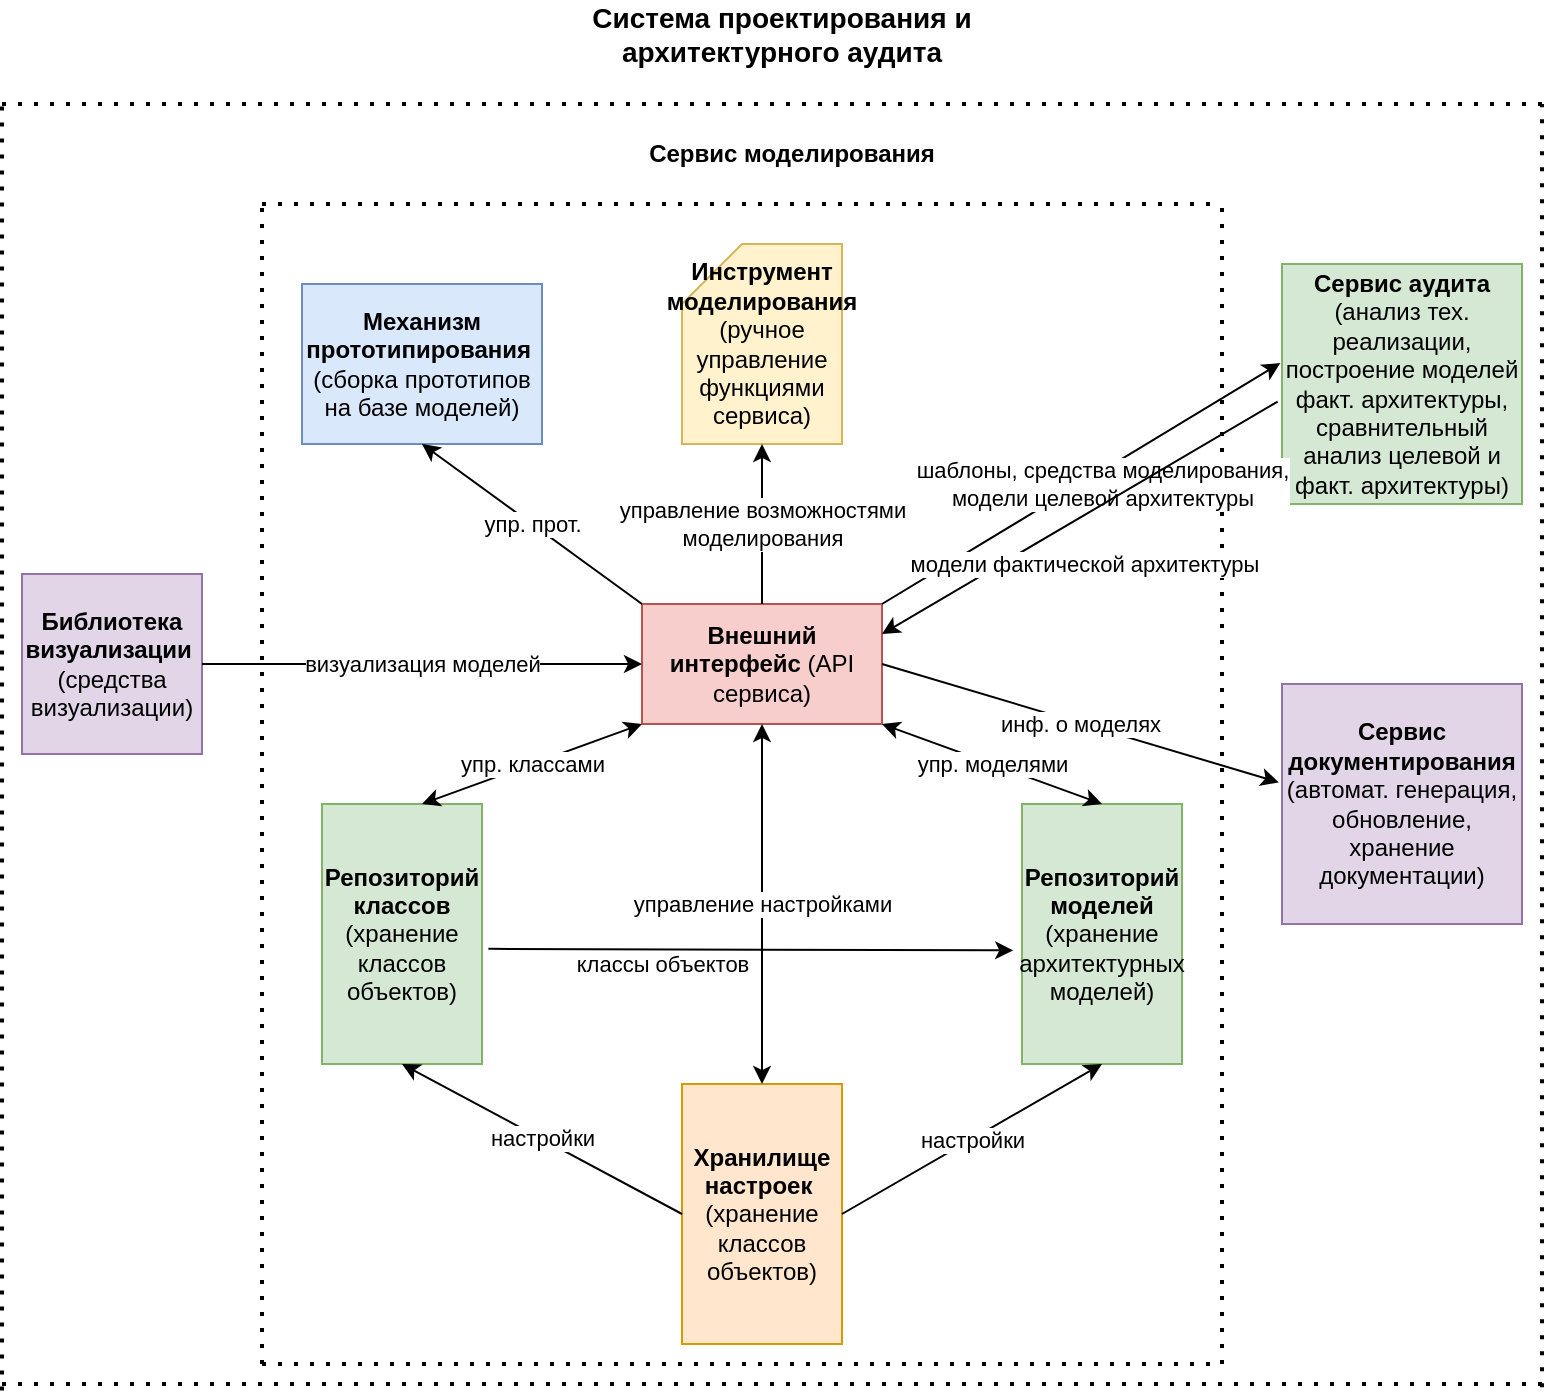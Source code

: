 <mxfile version="18.0.1" type="device"><diagram id="EYUUBOfBDUrhXrOsJQwM" name="Страница 1"><mxGraphModel dx="1038" dy="649" grid="1" gridSize="10" guides="1" tooltips="1" connect="1" arrows="1" fold="1" page="1" pageScale="1" pageWidth="827" pageHeight="1169" math="0" shadow="0"><root><mxCell id="0"/><mxCell id="1" parent="0"/><mxCell id="iv-l7z17jlfXZIXKd7sK-1" value="&lt;b&gt;Репозиторий классов &lt;/b&gt;(хранение классов объектов)" style="rounded=0;whiteSpace=wrap;html=1;fillColor=#d5e8d4;strokeColor=#82b366;" vertex="1" parent="1"><mxGeometry x="190" y="490" width="80" height="130" as="geometry"/></mxCell><mxCell id="iv-l7z17jlfXZIXKd7sK-2" value="&lt;b&gt;Репозиторий моделей &lt;/b&gt;(хранение архитектурных моделей)" style="rounded=0;whiteSpace=wrap;html=1;fillColor=#d5e8d4;strokeColor=#82b366;" vertex="1" parent="1"><mxGeometry x="540" y="490" width="80" height="130" as="geometry"/></mxCell><mxCell id="iv-l7z17jlfXZIXKd7sK-3" value="&lt;b&gt;Внешний интерфейс&lt;/b&gt; (API сервиса)" style="rounded=0;whiteSpace=wrap;html=1;fillColor=#f8cecc;strokeColor=#b85450;" vertex="1" parent="1"><mxGeometry x="350" y="390" width="120" height="60" as="geometry"/></mxCell><mxCell id="iv-l7z17jlfXZIXKd7sK-4" value="&lt;b&gt;Хранилище настроек&amp;nbsp;&lt;br&gt;&lt;/b&gt;(хранение классов объектов)" style="rounded=0;whiteSpace=wrap;html=1;fillColor=#ffe6cc;strokeColor=#d79b00;" vertex="1" parent="1"><mxGeometry x="370" y="630" width="80" height="130" as="geometry"/></mxCell><mxCell id="iv-l7z17jlfXZIXKd7sK-5" value="&lt;b&gt;Инструмент моделирования&lt;/b&gt; (ручное управление функциями сервиса)" style="shape=card;whiteSpace=wrap;html=1;fillColor=#fff2cc;strokeColor=#d6b656;" vertex="1" parent="1"><mxGeometry x="370" y="210" width="80" height="100" as="geometry"/></mxCell><mxCell id="iv-l7z17jlfXZIXKd7sK-6" value="управление возможностями&lt;br&gt;моделирования" style="endArrow=classic;html=1;rounded=0;entryX=0.5;entryY=1;entryDx=0;entryDy=0;entryPerimeter=0;exitX=0.5;exitY=0;exitDx=0;exitDy=0;" edge="1" parent="1" source="iv-l7z17jlfXZIXKd7sK-3" target="iv-l7z17jlfXZIXKd7sK-5"><mxGeometry width="50" height="50" relative="1" as="geometry"><mxPoint x="340" y="680" as="sourcePoint"/><mxPoint x="340" y="570" as="targetPoint"/></mxGeometry></mxCell><mxCell id="iv-l7z17jlfXZIXKd7sK-7" value="управление настройками" style="endArrow=classic;startArrow=classic;html=1;rounded=0;entryX=0.5;entryY=1;entryDx=0;entryDy=0;exitX=0.5;exitY=0;exitDx=0;exitDy=0;" edge="1" parent="1" source="iv-l7z17jlfXZIXKd7sK-4" target="iv-l7z17jlfXZIXKd7sK-3"><mxGeometry width="50" height="50" relative="1" as="geometry"><mxPoint x="330" y="560" as="sourcePoint"/><mxPoint x="380" y="510" as="targetPoint"/></mxGeometry></mxCell><mxCell id="iv-l7z17jlfXZIXKd7sK-8" value="упр. классами" style="endArrow=classic;startArrow=classic;html=1;rounded=0;entryX=0;entryY=1;entryDx=0;entryDy=0;" edge="1" parent="1" target="iv-l7z17jlfXZIXKd7sK-3"><mxGeometry width="50" height="50" relative="1" as="geometry"><mxPoint x="240" y="490" as="sourcePoint"/><mxPoint x="290" y="430" as="targetPoint"/></mxGeometry></mxCell><mxCell id="iv-l7z17jlfXZIXKd7sK-9" value="упр. моделями" style="endArrow=classic;startArrow=classic;html=1;rounded=0;entryX=1;entryY=1;entryDx=0;entryDy=0;exitX=0.5;exitY=0;exitDx=0;exitDy=0;" edge="1" parent="1" source="iv-l7z17jlfXZIXKd7sK-2" target="iv-l7z17jlfXZIXKd7sK-3"><mxGeometry width="50" height="50" relative="1" as="geometry"><mxPoint x="570" y="460" as="sourcePoint"/><mxPoint x="620" y="410" as="targetPoint"/></mxGeometry></mxCell><mxCell id="iv-l7z17jlfXZIXKd7sK-10" value="настройки" style="endArrow=classic;html=1;rounded=0;exitX=0;exitY=0.5;exitDx=0;exitDy=0;entryX=0.5;entryY=1;entryDx=0;entryDy=0;" edge="1" parent="1" source="iv-l7z17jlfXZIXKd7sK-4" target="iv-l7z17jlfXZIXKd7sK-1"><mxGeometry width="50" height="50" relative="1" as="geometry"><mxPoint x="240" y="710" as="sourcePoint"/><mxPoint x="290" y="660" as="targetPoint"/></mxGeometry></mxCell><mxCell id="iv-l7z17jlfXZIXKd7sK-11" value="настройки" style="endArrow=classic;html=1;rounded=0;exitX=1;exitY=0.5;exitDx=0;exitDy=0;entryX=0.5;entryY=1;entryDx=0;entryDy=0;" edge="1" parent="1" source="iv-l7z17jlfXZIXKd7sK-4" target="iv-l7z17jlfXZIXKd7sK-2"><mxGeometry width="50" height="50" relative="1" as="geometry"><mxPoint x="480" y="700" as="sourcePoint"/><mxPoint x="530" y="650" as="targetPoint"/></mxGeometry></mxCell><mxCell id="iv-l7z17jlfXZIXKd7sK-12" value="" style="endArrow=none;dashed=1;html=1;dashPattern=1 3;strokeWidth=2;rounded=0;" edge="1" parent="1"><mxGeometry width="50" height="50" relative="1" as="geometry"><mxPoint x="160" y="190" as="sourcePoint"/><mxPoint x="640" y="190" as="targetPoint"/></mxGeometry></mxCell><mxCell id="iv-l7z17jlfXZIXKd7sK-13" value="" style="endArrow=none;dashed=1;html=1;dashPattern=1 3;strokeWidth=2;rounded=0;" edge="1" parent="1"><mxGeometry width="50" height="50" relative="1" as="geometry"><mxPoint x="160" y="770" as="sourcePoint"/><mxPoint x="160" y="190" as="targetPoint"/></mxGeometry></mxCell><mxCell id="iv-l7z17jlfXZIXKd7sK-14" value="" style="endArrow=none;dashed=1;html=1;dashPattern=1 3;strokeWidth=2;rounded=0;" edge="1" parent="1"><mxGeometry width="50" height="50" relative="1" as="geometry"><mxPoint x="160" y="770" as="sourcePoint"/><mxPoint x="640" y="770" as="targetPoint"/></mxGeometry></mxCell><mxCell id="iv-l7z17jlfXZIXKd7sK-15" value="" style="endArrow=none;dashed=1;html=1;dashPattern=1 3;strokeWidth=2;rounded=0;" edge="1" parent="1"><mxGeometry width="50" height="50" relative="1" as="geometry"><mxPoint x="640" y="770" as="sourcePoint"/><mxPoint x="640" y="190" as="targetPoint"/></mxGeometry></mxCell><mxCell id="iv-l7z17jlfXZIXKd7sK-16" value="&lt;b&gt;Сервис моделирования&lt;/b&gt;" style="text;html=1;strokeColor=none;fillColor=none;align=center;verticalAlign=middle;whiteSpace=wrap;rounded=0;" vertex="1" parent="1"><mxGeometry x="320" y="150" width="210" height="30" as="geometry"/></mxCell><mxCell id="iv-l7z17jlfXZIXKd7sK-18" value="&lt;b&gt;Библиотека визуализации&lt;/b&gt;&amp;nbsp;&lt;br&gt;(средства визуализации)" style="whiteSpace=wrap;html=1;aspect=fixed;fillColor=#e1d5e7;strokeColor=#9673a6;" vertex="1" parent="1"><mxGeometry x="40" y="375" width="90" height="90" as="geometry"/></mxCell><mxCell id="iv-l7z17jlfXZIXKd7sK-19" value="визуализация моделей" style="endArrow=classic;html=1;rounded=0;exitX=1;exitY=0.5;exitDx=0;exitDy=0;entryX=0;entryY=0.5;entryDx=0;entryDy=0;" edge="1" parent="1" source="iv-l7z17jlfXZIXKd7sK-18" target="iv-l7z17jlfXZIXKd7sK-3"><mxGeometry width="50" height="50" relative="1" as="geometry"><mxPoint x="210" y="420" as="sourcePoint"/><mxPoint x="260" y="370" as="targetPoint"/></mxGeometry></mxCell><mxCell id="iv-l7z17jlfXZIXKd7sK-21" value="&lt;b&gt;Сервис аудита&lt;/b&gt; (анализ тех. реализации, построение моделей факт. архитектуры, сравнительный анализ целевой и факт. архитектуры)" style="whiteSpace=wrap;html=1;aspect=fixed;fillColor=#d5e8d4;strokeColor=#82b366;" vertex="1" parent="1"><mxGeometry x="670" y="220" width="120" height="120" as="geometry"/></mxCell><mxCell id="iv-l7z17jlfXZIXKd7sK-22" value="шаблоны, средства моделирования,&lt;br&gt;модели целевой архитектуры" style="endArrow=classic;html=1;exitX=1;exitY=0;exitDx=0;exitDy=0;entryX=-0.007;entryY=0.413;entryDx=0;entryDy=0;entryPerimeter=0;" edge="1" parent="1" source="iv-l7z17jlfXZIXKd7sK-3" target="iv-l7z17jlfXZIXKd7sK-21"><mxGeometry x="0.076" y="-6" width="50" height="50" relative="1" as="geometry"><mxPoint x="-97.84" y="621.64" as="sourcePoint"/><mxPoint x="110" y="620" as="targetPoint"/><mxPoint as="offset"/></mxGeometry></mxCell><mxCell id="iv-l7z17jlfXZIXKd7sK-23" value="&lt;b&gt;Сервис документирования&lt;/b&gt;&lt;br&gt;(автомат. генерация, обновление, хранение документации)" style="whiteSpace=wrap;html=1;aspect=fixed;fillColor=#e1d5e7;strokeColor=#9673a6;" vertex="1" parent="1"><mxGeometry x="670" y="430" width="120" height="120" as="geometry"/></mxCell><mxCell id="iv-l7z17jlfXZIXKd7sK-24" value="модели фактической архитектуры" style="endArrow=classic;html=1;rounded=0;exitX=-0.018;exitY=0.573;exitDx=0;exitDy=0;entryX=1;entryY=0.25;entryDx=0;entryDy=0;exitPerimeter=0;" edge="1" parent="1" source="iv-l7z17jlfXZIXKd7sK-21" target="iv-l7z17jlfXZIXKd7sK-3"><mxGeometry x="0.094" y="20" width="50" height="50" relative="1" as="geometry"><mxPoint x="110" y="660" as="sourcePoint"/><mxPoint x="-97" y="660.76" as="targetPoint"/><mxPoint x="1" as="offset"/></mxGeometry></mxCell><mxCell id="iv-l7z17jlfXZIXKd7sK-25" value="инф. о моделях" style="endArrow=classic;html=1;rounded=0;exitX=1;exitY=0.5;exitDx=0;exitDy=0;entryX=-0.013;entryY=0.41;entryDx=0;entryDy=0;entryPerimeter=0;" edge="1" parent="1" source="iv-l7z17jlfXZIXKd7sK-3" target="iv-l7z17jlfXZIXKd7sK-23"><mxGeometry width="50" height="50" relative="1" as="geometry"><mxPoint x="540" y="450" as="sourcePoint"/><mxPoint x="590" y="400" as="targetPoint"/></mxGeometry></mxCell><mxCell id="iv-l7z17jlfXZIXKd7sK-26" value="классы объектов" style="endArrow=classic;html=1;rounded=0;exitX=1.04;exitY=0.557;exitDx=0;exitDy=0;exitPerimeter=0;entryX=-0.055;entryY=0.563;entryDx=0;entryDy=0;entryPerimeter=0;" edge="1" parent="1" source="iv-l7z17jlfXZIXKd7sK-1" target="iv-l7z17jlfXZIXKd7sK-2"><mxGeometry x="-0.338" y="-7" width="50" height="50" relative="1" as="geometry"><mxPoint x="310" y="610" as="sourcePoint"/><mxPoint x="360" y="560" as="targetPoint"/><mxPoint as="offset"/></mxGeometry></mxCell><mxCell id="iv-l7z17jlfXZIXKd7sK-27" value="" style="endArrow=none;dashed=1;html=1;dashPattern=1 3;strokeWidth=2;rounded=0;" edge="1" parent="1"><mxGeometry width="50" height="50" relative="1" as="geometry"><mxPoint x="30" y="140" as="sourcePoint"/><mxPoint x="800" y="140" as="targetPoint"/></mxGeometry></mxCell><mxCell id="iv-l7z17jlfXZIXKd7sK-28" value="" style="endArrow=none;dashed=1;html=1;dashPattern=1 3;strokeWidth=2;rounded=0;" edge="1" parent="1"><mxGeometry width="50" height="50" relative="1" as="geometry"><mxPoint x="30" y="783.2" as="sourcePoint"/><mxPoint x="30" y="140" as="targetPoint"/></mxGeometry></mxCell><mxCell id="iv-l7z17jlfXZIXKd7sK-29" value="" style="endArrow=none;dashed=1;html=1;dashPattern=1 3;strokeWidth=2;rounded=0;" edge="1" parent="1"><mxGeometry width="50" height="50" relative="1" as="geometry"><mxPoint x="30" y="780" as="sourcePoint"/><mxPoint x="800" y="780" as="targetPoint"/></mxGeometry></mxCell><mxCell id="iv-l7z17jlfXZIXKd7sK-30" value="" style="endArrow=none;dashed=1;html=1;dashPattern=1 3;strokeWidth=2;rounded=0;" edge="1" parent="1"><mxGeometry width="50" height="50" relative="1" as="geometry"><mxPoint x="800" y="781.6" as="sourcePoint"/><mxPoint x="800" y="140" as="targetPoint"/></mxGeometry></mxCell><mxCell id="iv-l7z17jlfXZIXKd7sK-32" value="&lt;b&gt;&lt;font style=&quot;font-size: 14px&quot;&gt;Система проектирования и архитектурного аудита&lt;/font&gt;&lt;/b&gt;" style="text;html=1;strokeColor=none;fillColor=none;align=center;verticalAlign=middle;whiteSpace=wrap;rounded=0;" vertex="1" parent="1"><mxGeometry x="320" y="90" width="200" height="30" as="geometry"/></mxCell><mxCell id="iv-l7z17jlfXZIXKd7sK-33" value="&lt;b&gt;Механизм прототипирования&amp;nbsp;&lt;br&gt;&lt;/b&gt;(сборка прототипов на базе моделей)" style="rounded=0;whiteSpace=wrap;html=1;fillColor=#dae8fc;strokeColor=#6c8ebf;" vertex="1" parent="1"><mxGeometry x="180" y="230" width="120" height="80" as="geometry"/></mxCell><mxCell id="iv-l7z17jlfXZIXKd7sK-34" value="упр. прот." style="endArrow=classic;html=1;rounded=0;exitX=0;exitY=0;exitDx=0;exitDy=0;entryX=0.5;entryY=1;entryDx=0;entryDy=0;" edge="1" parent="1" source="iv-l7z17jlfXZIXKd7sK-3" target="iv-l7z17jlfXZIXKd7sK-33"><mxGeometry width="50" height="50" relative="1" as="geometry"><mxPoint x="230" y="390" as="sourcePoint"/><mxPoint x="280" y="340" as="targetPoint"/></mxGeometry></mxCell></root></mxGraphModel></diagram></mxfile>